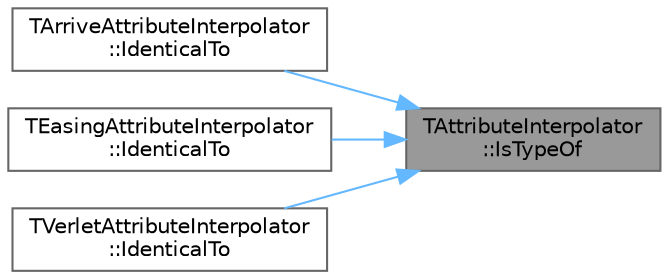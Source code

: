 digraph "TAttributeInterpolator::IsTypeOf"
{
 // INTERACTIVE_SVG=YES
 // LATEX_PDF_SIZE
  bgcolor="transparent";
  edge [fontname=Helvetica,fontsize=10,labelfontname=Helvetica,labelfontsize=10];
  node [fontname=Helvetica,fontsize=10,shape=box,height=0.2,width=0.4];
  rankdir="RL";
  Node1 [id="Node000001",label="TAttributeInterpolator\l::IsTypeOf",height=0.2,width=0.4,color="gray40", fillcolor="grey60", style="filled", fontcolor="black",tooltip="Returns true if the interpolator is of a given type."];
  Node1 -> Node2 [id="edge1_Node000001_Node000002",dir="back",color="steelblue1",style="solid",tooltip=" "];
  Node2 [id="Node000002",label="TArriveAttributeInterpolator\l::IdenticalTo",height=0.2,width=0.4,color="grey40", fillcolor="white", style="filled",URL="$d3/d83/classTArriveAttributeInterpolator.html#a9e52df637ded16eaf112d2364902eca4",tooltip="Compares this interpolator to another one."];
  Node1 -> Node3 [id="edge2_Node000001_Node000003",dir="back",color="steelblue1",style="solid",tooltip=" "];
  Node3 [id="Node000003",label="TEasingAttributeInterpolator\l::IdenticalTo",height=0.2,width=0.4,color="grey40", fillcolor="white", style="filled",URL="$df/dbc/classTEasingAttributeInterpolator.html#a23485c07358cbf784fdbe961e359615c",tooltip="Compares this interpolator to another one."];
  Node1 -> Node4 [id="edge3_Node000001_Node000004",dir="back",color="steelblue1",style="solid",tooltip=" "];
  Node4 [id="Node000004",label="TVerletAttributeInterpolator\l::IdenticalTo",height=0.2,width=0.4,color="grey40", fillcolor="white", style="filled",URL="$d8/d0e/classTVerletAttributeInterpolator.html#aad2bdc43ff2e75c7448e4ba4a0577a63",tooltip="Compares this interpolator to another one."];
}
